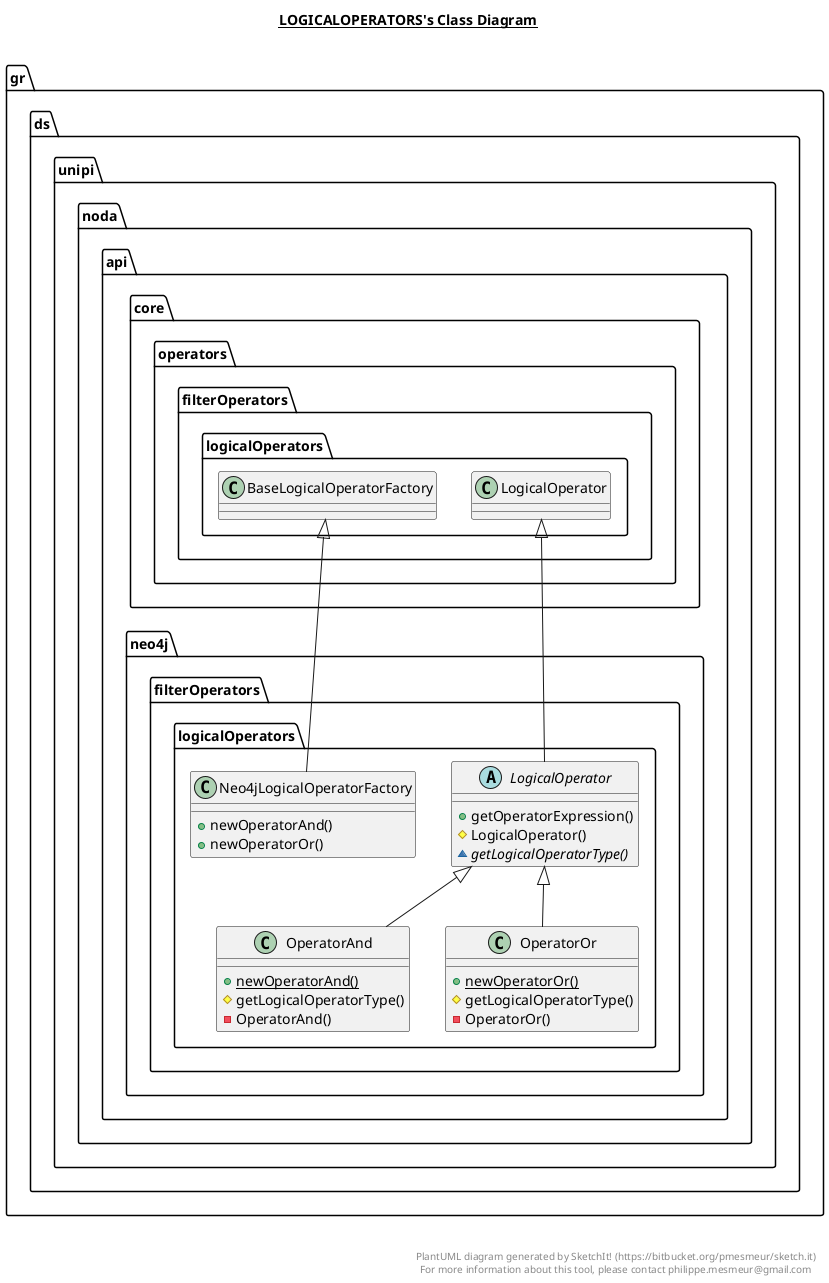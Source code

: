 @startuml

title __LOGICALOPERATORS's Class Diagram__\n

  namespace gr.ds.unipi.noda.api.neo4j {
    namespace filterOperators.logicalOperators {
      abstract class gr.ds.unipi.noda.api.neo4j.filterOperators.logicalOperators.LogicalOperator {
          + getOperatorExpression()
          # LogicalOperator()
          {abstract} ~ getLogicalOperatorType()
      }
    }
  }
  

  namespace gr.ds.unipi.noda.api.neo4j {
    namespace filterOperators.logicalOperators {
      class gr.ds.unipi.noda.api.neo4j.filterOperators.logicalOperators.Neo4jLogicalOperatorFactory {
          + newOperatorAnd()
          + newOperatorOr()
      }
    }
  }
  

  namespace gr.ds.unipi.noda.api.neo4j {
    namespace filterOperators.logicalOperators {
      class gr.ds.unipi.noda.api.neo4j.filterOperators.logicalOperators.OperatorAnd {
          {static} + newOperatorAnd()
          # getLogicalOperatorType()
          - OperatorAnd()
      }
    }
  }
  

  namespace gr.ds.unipi.noda.api.neo4j {
    namespace filterOperators.logicalOperators {
      class gr.ds.unipi.noda.api.neo4j.filterOperators.logicalOperators.OperatorOr {
          {static} + newOperatorOr()
          # getLogicalOperatorType()
          - OperatorOr()
      }
    }
  }
  

  gr.ds.unipi.noda.api.neo4j.filterOperators.logicalOperators.LogicalOperator -up-|> gr.ds.unipi.noda.api.core.operators.filterOperators.logicalOperators.LogicalOperator
  gr.ds.unipi.noda.api.neo4j.filterOperators.logicalOperators.Neo4jLogicalOperatorFactory -up-|> gr.ds.unipi.noda.api.core.operators.filterOperators.logicalOperators.BaseLogicalOperatorFactory
  gr.ds.unipi.noda.api.neo4j.filterOperators.logicalOperators.OperatorAnd -up-|> gr.ds.unipi.noda.api.neo4j.filterOperators.logicalOperators.LogicalOperator
  gr.ds.unipi.noda.api.neo4j.filterOperators.logicalOperators.OperatorOr -up-|> gr.ds.unipi.noda.api.neo4j.filterOperators.logicalOperators.LogicalOperator


right footer


PlantUML diagram generated by SketchIt! (https://bitbucket.org/pmesmeur/sketch.it)
For more information about this tool, please contact philippe.mesmeur@gmail.com
endfooter

@enduml

